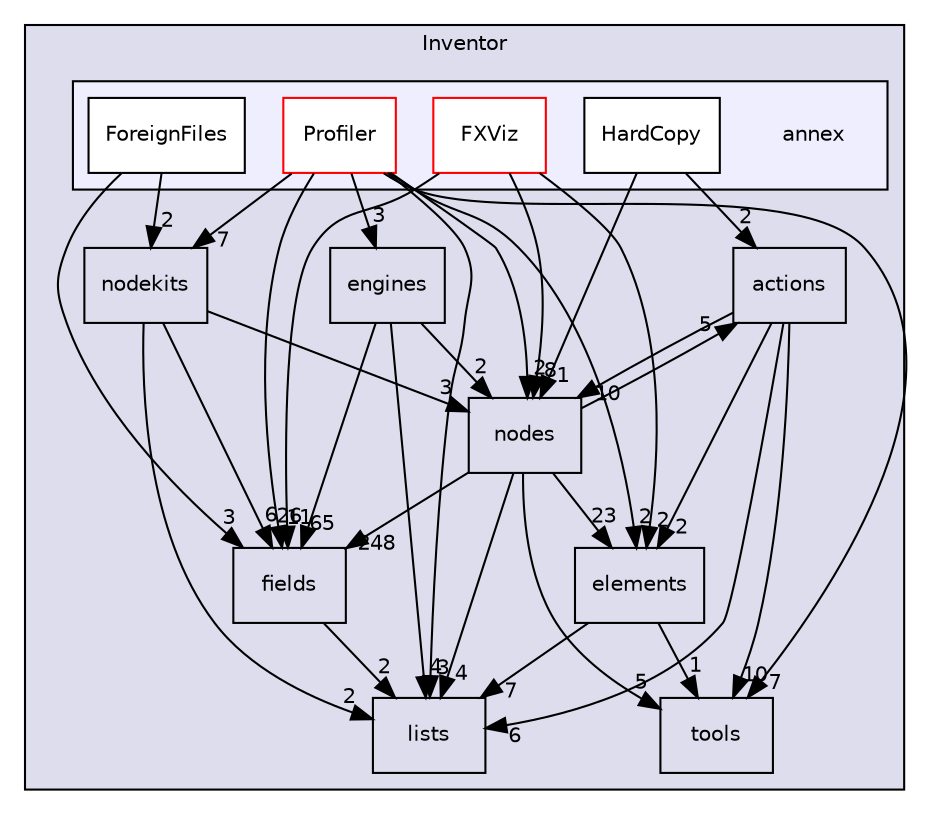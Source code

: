 digraph "include/Inventor/annex" {
  compound=true
  node [ fontsize="10", fontname="Helvetica"];
  edge [ labelfontsize="10", labelfontname="Helvetica"];
  subgraph clusterdir_469ed70aca823fd8322768ad54869f94 {
    graph [ bgcolor="#ddddee", pencolor="black", label="Inventor" fontname="Helvetica", fontsize="10", URL="dir_469ed70aca823fd8322768ad54869f94.html"]
  dir_4be52554de5475a620e8b38d2057de84 [shape=box label="elements" URL="dir_4be52554de5475a620e8b38d2057de84.html"];
  dir_f148bfcc36048a9eacdc3cb8678034c1 [shape=box label="engines" URL="dir_f148bfcc36048a9eacdc3cb8678034c1.html"];
  dir_3a848b90e1404780a5d06bb25bf974e3 [shape=box label="fields" URL="dir_3a848b90e1404780a5d06bb25bf974e3.html"];
  dir_16fd29a9f2e6f29d20d173fde4d7c65d [shape=box label="tools" URL="dir_16fd29a9f2e6f29d20d173fde4d7c65d.html"];
  dir_9a2009052589fb2a7456603853aac0dd [shape=box label="nodekits" URL="dir_9a2009052589fb2a7456603853aac0dd.html"];
  dir_4be02981134b54e3e345677ce1882bfe [shape=box label="actions" URL="dir_4be02981134b54e3e345677ce1882bfe.html"];
  dir_a1c1d9fc954b6310fc06e1f59b6e0117 [shape=box label="nodes" URL="dir_a1c1d9fc954b6310fc06e1f59b6e0117.html"];
  dir_ca70c12236109a46e85d75bbee1802dc [shape=box label="lists" URL="dir_ca70c12236109a46e85d75bbee1802dc.html"];
  subgraph clusterdir_7eabc74ee96f78b1d9e65fb468addeca {
    graph [ bgcolor="#eeeeff", pencolor="black", label="" URL="dir_7eabc74ee96f78b1d9e65fb468addeca.html"];
    dir_7eabc74ee96f78b1d9e65fb468addeca [shape=plaintext label="annex"];
  dir_caec12244975a488127e466c24aaa600 [shape=box label="ForeignFiles" fillcolor="white" style="filled" URL="dir_caec12244975a488127e466c24aaa600.html"];
  dir_af1f142ece8247046dde338b77c8cb0b [shape=box label="FXViz" fillcolor="white" style="filled" color="red" URL="dir_af1f142ece8247046dde338b77c8cb0b.html"];
  dir_0fd1744dff69b12a64e9a6716a3d67c6 [shape=box label="HardCopy" fillcolor="white" style="filled" URL="dir_0fd1744dff69b12a64e9a6716a3d67c6.html"];
  dir_087b523aeb037e0c64242cae2e781c74 [shape=box label="Profiler" fillcolor="white" style="filled" color="red" URL="dir_087b523aeb037e0c64242cae2e781c74.html"];
  }
  }
  dir_3a848b90e1404780a5d06bb25bf974e3->dir_ca70c12236109a46e85d75bbee1802dc [headlabel="2", labeldistance=1.5 headhref="dir_000031_000032.html"];
  dir_caec12244975a488127e466c24aaa600->dir_3a848b90e1404780a5d06bb25bf974e3 [headlabel="3", labeldistance=1.5 headhref="dir_000004_000031.html"];
  dir_caec12244975a488127e466c24aaa600->dir_9a2009052589fb2a7456603853aac0dd [headlabel="2", labeldistance=1.5 headhref="dir_000004_000037.html"];
  dir_a1c1d9fc954b6310fc06e1f59b6e0117->dir_16fd29a9f2e6f29d20d173fde4d7c65d [headlabel="5", labeldistance=1.5 headhref="dir_000038_000043.html"];
  dir_a1c1d9fc954b6310fc06e1f59b6e0117->dir_3a848b90e1404780a5d06bb25bf974e3 [headlabel="248", labeldistance=1.5 headhref="dir_000038_000031.html"];
  dir_a1c1d9fc954b6310fc06e1f59b6e0117->dir_4be02981134b54e3e345677ce1882bfe [headlabel="5", labeldistance=1.5 headhref="dir_000038_000002.html"];
  dir_a1c1d9fc954b6310fc06e1f59b6e0117->dir_4be52554de5475a620e8b38d2057de84 [headlabel="23", labeldistance=1.5 headhref="dir_000038_000027.html"];
  dir_a1c1d9fc954b6310fc06e1f59b6e0117->dir_ca70c12236109a46e85d75bbee1802dc [headlabel="4", labeldistance=1.5 headhref="dir_000038_000032.html"];
  dir_af1f142ece8247046dde338b77c8cb0b->dir_4be52554de5475a620e8b38d2057de84 [headlabel="2", labeldistance=1.5 headhref="dir_000005_000027.html"];
  dir_af1f142ece8247046dde338b77c8cb0b->dir_a1c1d9fc954b6310fc06e1f59b6e0117 [headlabel="8", labeldistance=1.5 headhref="dir_000005_000038.html"];
  dir_af1f142ece8247046dde338b77c8cb0b->dir_3a848b90e1404780a5d06bb25bf974e3 [headlabel="11", labeldistance=1.5 headhref="dir_000005_000031.html"];
  dir_4be52554de5475a620e8b38d2057de84->dir_16fd29a9f2e6f29d20d173fde4d7c65d [headlabel="1", labeldistance=1.5 headhref="dir_000027_000043.html"];
  dir_4be52554de5475a620e8b38d2057de84->dir_ca70c12236109a46e85d75bbee1802dc [headlabel="7", labeldistance=1.5 headhref="dir_000027_000032.html"];
  dir_f148bfcc36048a9eacdc3cb8678034c1->dir_3a848b90e1404780a5d06bb25bf974e3 [headlabel="65", labeldistance=1.5 headhref="dir_000028_000031.html"];
  dir_f148bfcc36048a9eacdc3cb8678034c1->dir_a1c1d9fc954b6310fc06e1f59b6e0117 [headlabel="2", labeldistance=1.5 headhref="dir_000028_000038.html"];
  dir_f148bfcc36048a9eacdc3cb8678034c1->dir_ca70c12236109a46e85d75bbee1802dc [headlabel="4", labeldistance=1.5 headhref="dir_000028_000032.html"];
  dir_9a2009052589fb2a7456603853aac0dd->dir_3a848b90e1404780a5d06bb25bf974e3 [headlabel="6", labeldistance=1.5 headhref="dir_000037_000031.html"];
  dir_9a2009052589fb2a7456603853aac0dd->dir_a1c1d9fc954b6310fc06e1f59b6e0117 [headlabel="3", labeldistance=1.5 headhref="dir_000037_000038.html"];
  dir_9a2009052589fb2a7456603853aac0dd->dir_ca70c12236109a46e85d75bbee1802dc [headlabel="2", labeldistance=1.5 headhref="dir_000037_000032.html"];
  dir_4be02981134b54e3e345677ce1882bfe->dir_16fd29a9f2e6f29d20d173fde4d7c65d [headlabel="10", labeldistance=1.5 headhref="dir_000002_000043.html"];
  dir_4be02981134b54e3e345677ce1882bfe->dir_4be52554de5475a620e8b38d2057de84 [headlabel="2", labeldistance=1.5 headhref="dir_000002_000027.html"];
  dir_4be02981134b54e3e345677ce1882bfe->dir_a1c1d9fc954b6310fc06e1f59b6e0117 [headlabel="10", labeldistance=1.5 headhref="dir_000002_000038.html"];
  dir_4be02981134b54e3e345677ce1882bfe->dir_ca70c12236109a46e85d75bbee1802dc [headlabel="6", labeldistance=1.5 headhref="dir_000002_000032.html"];
  dir_087b523aeb037e0c64242cae2e781c74->dir_16fd29a9f2e6f29d20d173fde4d7c65d [headlabel="7", labeldistance=1.5 headhref="dir_000009_000043.html"];
  dir_087b523aeb037e0c64242cae2e781c74->dir_3a848b90e1404780a5d06bb25bf974e3 [headlabel="26", labeldistance=1.5 headhref="dir_000009_000031.html"];
  dir_087b523aeb037e0c64242cae2e781c74->dir_4be52554de5475a620e8b38d2057de84 [headlabel="2", labeldistance=1.5 headhref="dir_000009_000027.html"];
  dir_087b523aeb037e0c64242cae2e781c74->dir_9a2009052589fb2a7456603853aac0dd [headlabel="7", labeldistance=1.5 headhref="dir_000009_000037.html"];
  dir_087b523aeb037e0c64242cae2e781c74->dir_a1c1d9fc954b6310fc06e1f59b6e0117 [headlabel="2", labeldistance=1.5 headhref="dir_000009_000038.html"];
  dir_087b523aeb037e0c64242cae2e781c74->dir_ca70c12236109a46e85d75bbee1802dc [headlabel="3", labeldistance=1.5 headhref="dir_000009_000032.html"];
  dir_087b523aeb037e0c64242cae2e781c74->dir_f148bfcc36048a9eacdc3cb8678034c1 [headlabel="3", labeldistance=1.5 headhref="dir_000009_000028.html"];
  dir_0fd1744dff69b12a64e9a6716a3d67c6->dir_4be02981134b54e3e345677ce1882bfe [headlabel="2", labeldistance=1.5 headhref="dir_000008_000002.html"];
  dir_0fd1744dff69b12a64e9a6716a3d67c6->dir_a1c1d9fc954b6310fc06e1f59b6e0117 [headlabel="1", labeldistance=1.5 headhref="dir_000008_000038.html"];
}
